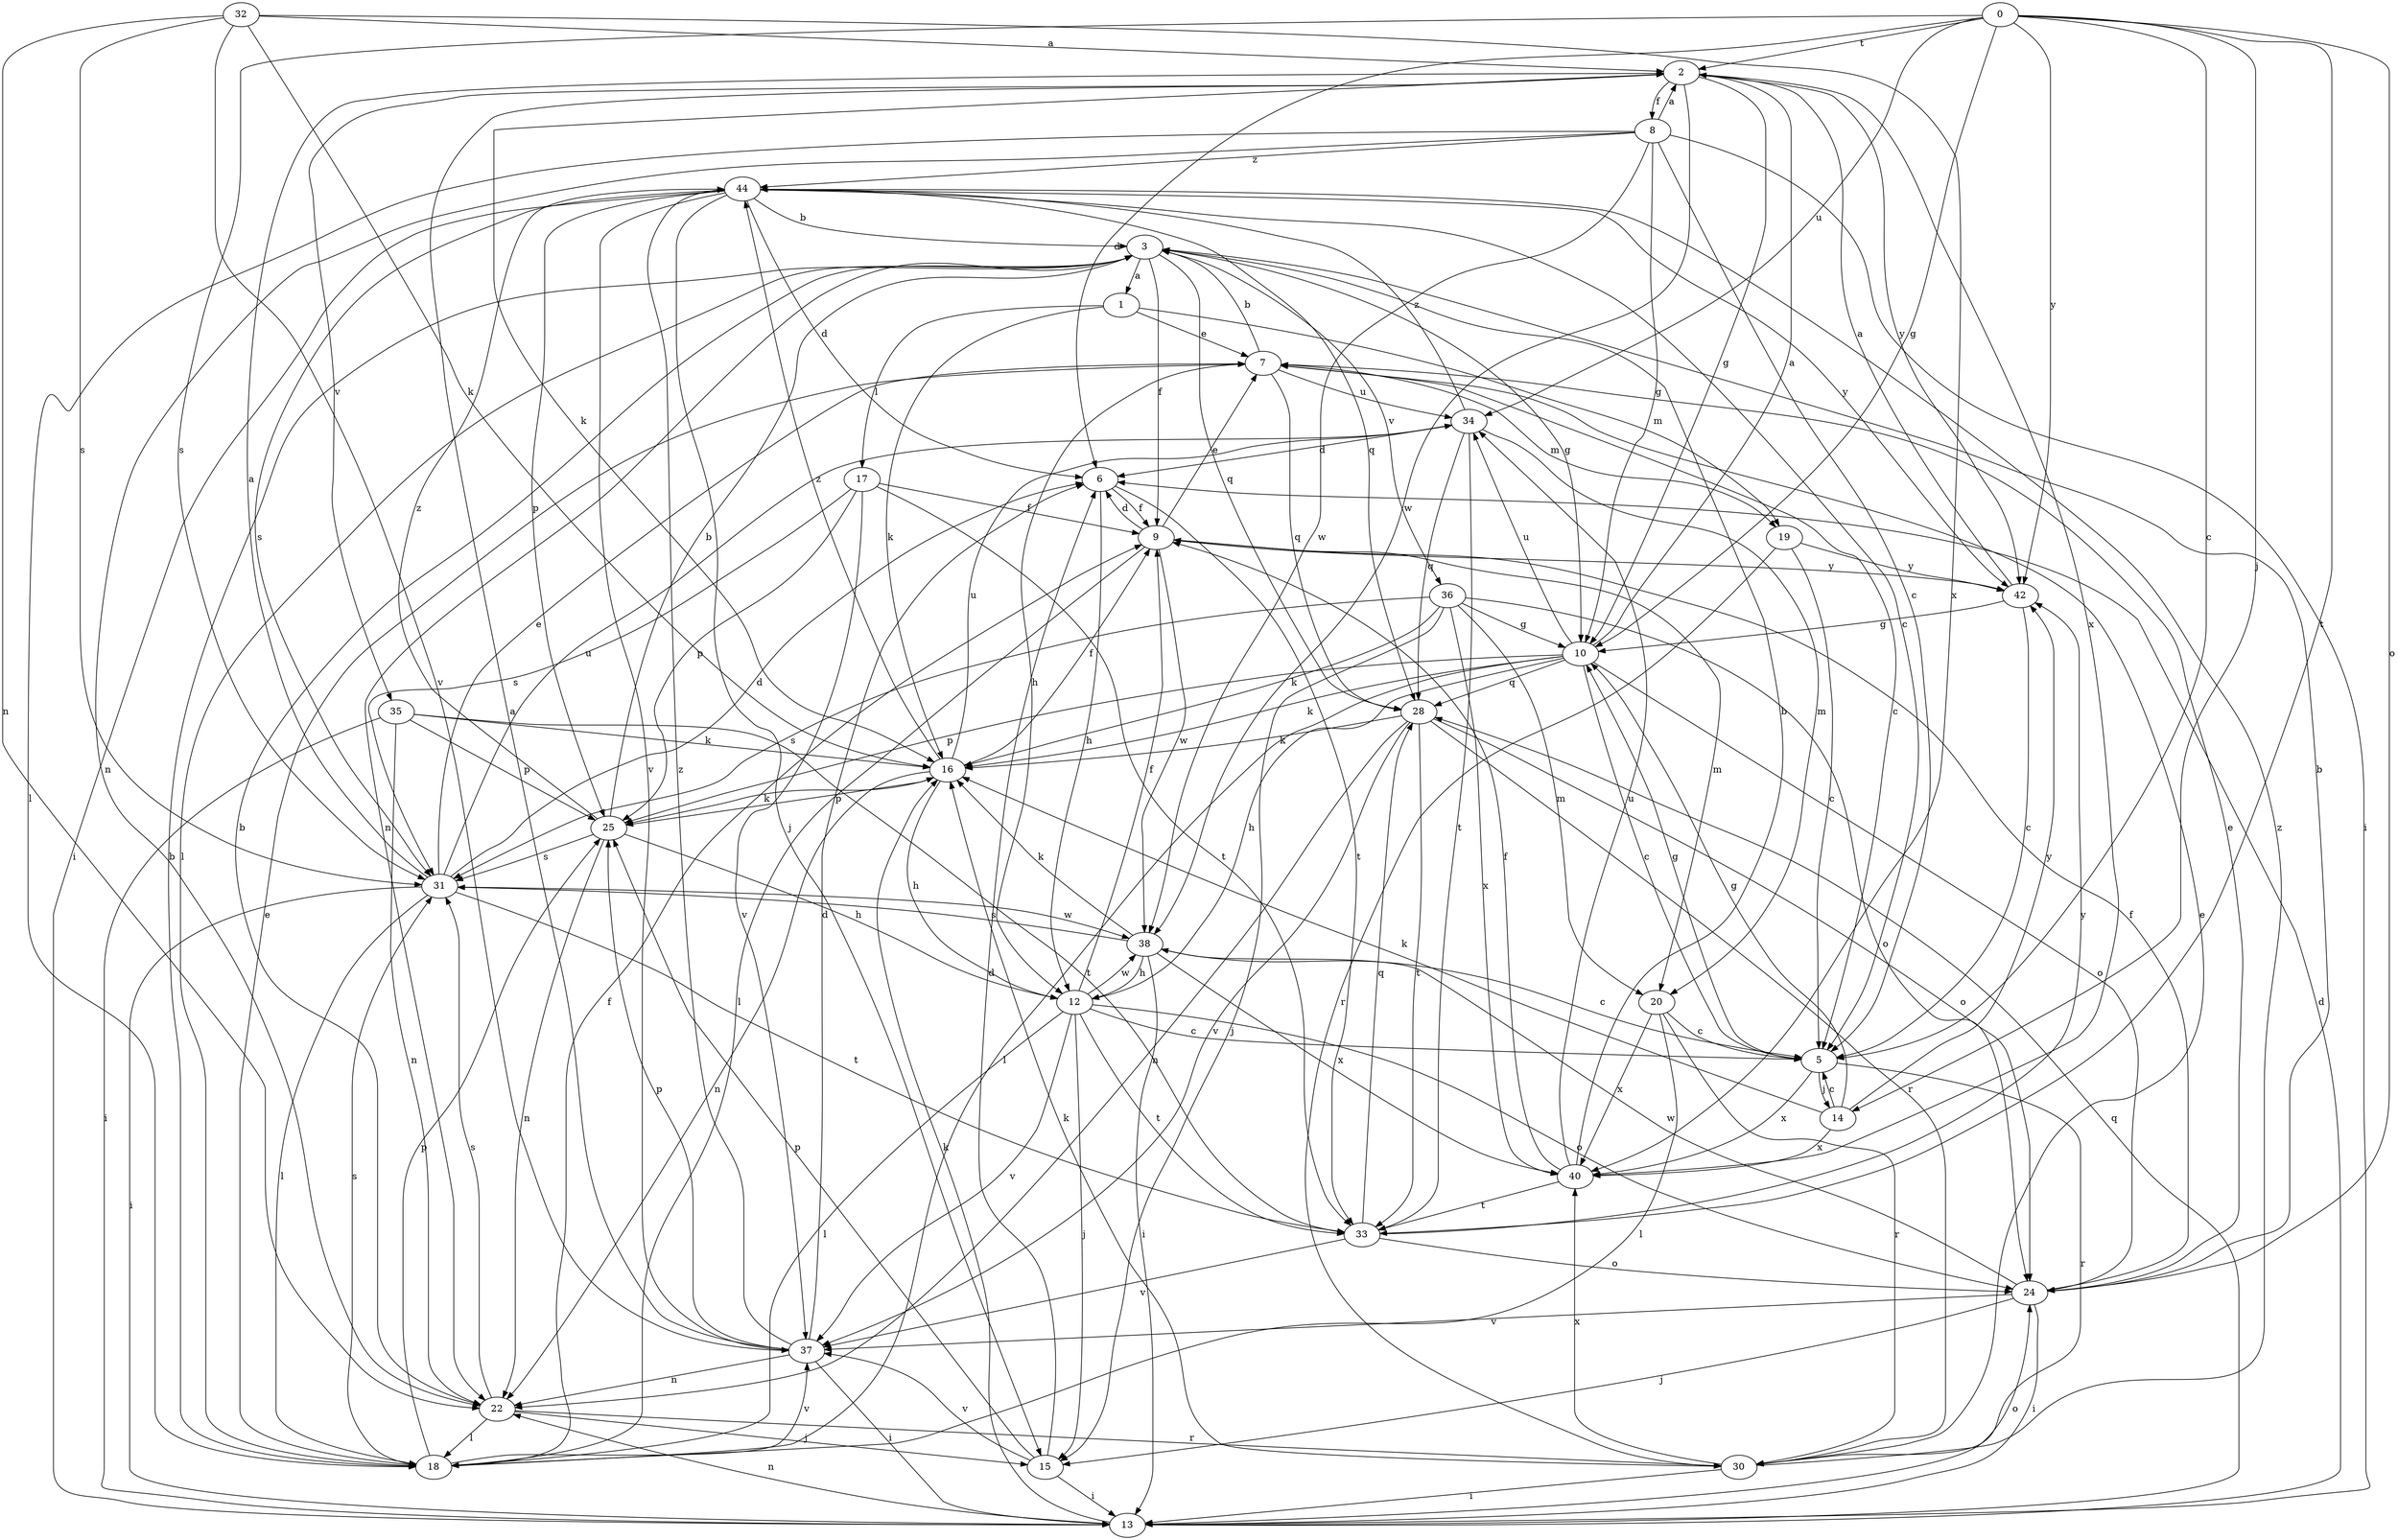 strict digraph  {
0;
1;
2;
3;
5;
6;
7;
8;
9;
10;
12;
13;
14;
15;
16;
17;
18;
19;
20;
22;
24;
25;
28;
30;
31;
32;
33;
34;
35;
36;
37;
38;
40;
42;
44;
0 -> 5  [label=c];
0 -> 6  [label=d];
0 -> 10  [label=g];
0 -> 14  [label=j];
0 -> 24  [label=o];
0 -> 31  [label=s];
0 -> 33  [label=t];
0 -> 34  [label=u];
0 -> 42  [label=y];
0 -> 2  [label=t];
1 -> 7  [label=e];
1 -> 16  [label=k];
1 -> 17  [label=l];
1 -> 19  [label=m];
2 -> 8  [label=f];
2 -> 10  [label=g];
2 -> 16  [label=k];
2 -> 35  [label=v];
2 -> 38  [label=w];
2 -> 40  [label=x];
2 -> 42  [label=y];
3 -> 1  [label=a];
3 -> 9  [label=f];
3 -> 10  [label=g];
3 -> 18  [label=l];
3 -> 22  [label=n];
3 -> 28  [label=q];
3 -> 36  [label=v];
5 -> 10  [label=g];
5 -> 14  [label=j];
5 -> 30  [label=r];
5 -> 40  [label=x];
6 -> 9  [label=f];
6 -> 12  [label=h];
6 -> 33  [label=t];
7 -> 3  [label=b];
7 -> 5  [label=c];
7 -> 12  [label=h];
7 -> 19  [label=m];
7 -> 28  [label=q];
7 -> 34  [label=u];
8 -> 2  [label=a];
8 -> 5  [label=c];
8 -> 10  [label=g];
8 -> 13  [label=i];
8 -> 18  [label=l];
8 -> 22  [label=n];
8 -> 38  [label=w];
8 -> 44  [label=z];
9 -> 6  [label=d];
9 -> 7  [label=e];
9 -> 18  [label=l];
9 -> 20  [label=m];
9 -> 38  [label=w];
9 -> 42  [label=y];
10 -> 2  [label=a];
10 -> 5  [label=c];
10 -> 12  [label=h];
10 -> 16  [label=k];
10 -> 18  [label=l];
10 -> 24  [label=o];
10 -> 25  [label=p];
10 -> 28  [label=q];
10 -> 34  [label=u];
12 -> 5  [label=c];
12 -> 9  [label=f];
12 -> 15  [label=j];
12 -> 18  [label=l];
12 -> 24  [label=o];
12 -> 33  [label=t];
12 -> 37  [label=v];
12 -> 38  [label=w];
13 -> 6  [label=d];
13 -> 16  [label=k];
13 -> 22  [label=n];
13 -> 24  [label=o];
13 -> 28  [label=q];
14 -> 5  [label=c];
14 -> 10  [label=g];
14 -> 16  [label=k];
14 -> 40  [label=x];
14 -> 42  [label=y];
15 -> 6  [label=d];
15 -> 13  [label=i];
15 -> 25  [label=p];
15 -> 37  [label=v];
16 -> 9  [label=f];
16 -> 12  [label=h];
16 -> 22  [label=n];
16 -> 25  [label=p];
16 -> 34  [label=u];
16 -> 44  [label=z];
17 -> 9  [label=f];
17 -> 25  [label=p];
17 -> 31  [label=s];
17 -> 33  [label=t];
17 -> 37  [label=v];
18 -> 3  [label=b];
18 -> 7  [label=e];
18 -> 9  [label=f];
18 -> 25  [label=p];
18 -> 31  [label=s];
18 -> 37  [label=v];
19 -> 5  [label=c];
19 -> 30  [label=r];
19 -> 42  [label=y];
20 -> 5  [label=c];
20 -> 18  [label=l];
20 -> 30  [label=r];
20 -> 40  [label=x];
22 -> 3  [label=b];
22 -> 15  [label=j];
22 -> 18  [label=l];
22 -> 30  [label=r];
22 -> 31  [label=s];
24 -> 3  [label=b];
24 -> 7  [label=e];
24 -> 9  [label=f];
24 -> 13  [label=i];
24 -> 15  [label=j];
24 -> 37  [label=v];
24 -> 38  [label=w];
25 -> 3  [label=b];
25 -> 12  [label=h];
25 -> 16  [label=k];
25 -> 22  [label=n];
25 -> 31  [label=s];
25 -> 44  [label=z];
28 -> 16  [label=k];
28 -> 22  [label=n];
28 -> 24  [label=o];
28 -> 30  [label=r];
28 -> 33  [label=t];
28 -> 37  [label=v];
30 -> 7  [label=e];
30 -> 13  [label=i];
30 -> 16  [label=k];
30 -> 40  [label=x];
30 -> 44  [label=z];
31 -> 2  [label=a];
31 -> 6  [label=d];
31 -> 7  [label=e];
31 -> 13  [label=i];
31 -> 18  [label=l];
31 -> 33  [label=t];
31 -> 34  [label=u];
31 -> 38  [label=w];
32 -> 2  [label=a];
32 -> 16  [label=k];
32 -> 22  [label=n];
32 -> 31  [label=s];
32 -> 37  [label=v];
32 -> 40  [label=x];
33 -> 24  [label=o];
33 -> 28  [label=q];
33 -> 37  [label=v];
33 -> 42  [label=y];
34 -> 6  [label=d];
34 -> 20  [label=m];
34 -> 28  [label=q];
34 -> 33  [label=t];
34 -> 44  [label=z];
35 -> 13  [label=i];
35 -> 16  [label=k];
35 -> 22  [label=n];
35 -> 25  [label=p];
35 -> 33  [label=t];
36 -> 10  [label=g];
36 -> 15  [label=j];
36 -> 16  [label=k];
36 -> 20  [label=m];
36 -> 24  [label=o];
36 -> 31  [label=s];
36 -> 40  [label=x];
37 -> 2  [label=a];
37 -> 6  [label=d];
37 -> 13  [label=i];
37 -> 22  [label=n];
37 -> 25  [label=p];
37 -> 44  [label=z];
38 -> 5  [label=c];
38 -> 12  [label=h];
38 -> 13  [label=i];
38 -> 16  [label=k];
38 -> 31  [label=s];
38 -> 40  [label=x];
40 -> 3  [label=b];
40 -> 9  [label=f];
40 -> 33  [label=t];
40 -> 34  [label=u];
42 -> 2  [label=a];
42 -> 5  [label=c];
42 -> 10  [label=g];
44 -> 3  [label=b];
44 -> 5  [label=c];
44 -> 6  [label=d];
44 -> 13  [label=i];
44 -> 15  [label=j];
44 -> 25  [label=p];
44 -> 28  [label=q];
44 -> 31  [label=s];
44 -> 37  [label=v];
44 -> 42  [label=y];
}
